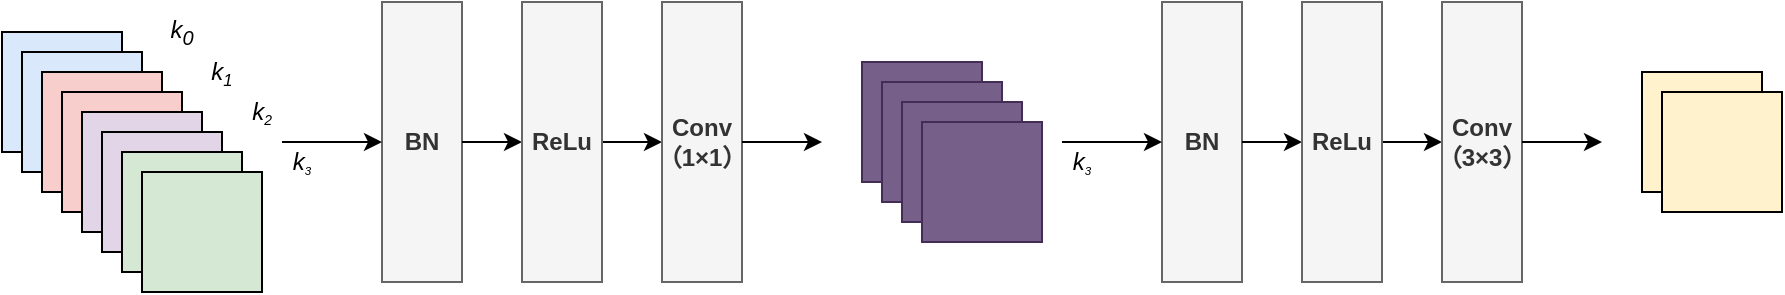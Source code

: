 <mxfile version="13.10.1" type="github">
  <diagram id="63qUNgIA62NwRSJGuI6L" name="Page-1">
    <mxGraphModel dx="1140" dy="589" grid="1" gridSize="10" guides="1" tooltips="1" connect="1" arrows="1" fold="1" page="1" pageScale="1" pageWidth="827" pageHeight="1169" math="0" shadow="0">
      <root>
        <mxCell id="0" />
        <mxCell id="1" parent="0" />
        <mxCell id="6TNAEATum9ja1YaCvKnJ-79" value="" style="rounded=0;whiteSpace=wrap;html=1;fillColor=#dae8fc;" vertex="1" parent="1">
          <mxGeometry x="100" y="275" width="60" height="60" as="geometry" />
        </mxCell>
        <mxCell id="6TNAEATum9ja1YaCvKnJ-80" value="" style="rounded=0;whiteSpace=wrap;html=1;fillColor=#dae8fc;" vertex="1" parent="1">
          <mxGeometry x="110" y="285" width="60" height="60" as="geometry" />
        </mxCell>
        <mxCell id="6TNAEATum9ja1YaCvKnJ-81" value="" style="rounded=0;whiteSpace=wrap;html=1;fillColor=#f8cecc;" vertex="1" parent="1">
          <mxGeometry x="120" y="295" width="60" height="60" as="geometry" />
        </mxCell>
        <mxCell id="6TNAEATum9ja1YaCvKnJ-82" value="" style="rounded=0;whiteSpace=wrap;html=1;fillColor=#f8cecc;" vertex="1" parent="1">
          <mxGeometry x="130" y="305" width="60" height="60" as="geometry" />
        </mxCell>
        <mxCell id="6TNAEATum9ja1YaCvKnJ-83" value="" style="rounded=0;whiteSpace=wrap;html=1;fillColor=#e1d5e7;" vertex="1" parent="1">
          <mxGeometry x="140" y="315" width="60" height="60" as="geometry" />
        </mxCell>
        <mxCell id="6TNAEATum9ja1YaCvKnJ-84" value="" style="rounded=0;whiteSpace=wrap;html=1;fillColor=#e1d5e7;" vertex="1" parent="1">
          <mxGeometry x="150" y="325" width="60" height="60" as="geometry" />
        </mxCell>
        <mxCell id="6TNAEATum9ja1YaCvKnJ-85" value="" style="rounded=0;whiteSpace=wrap;html=1;fillColor=#d5e8d4;" vertex="1" parent="1">
          <mxGeometry x="160" y="335" width="60" height="60" as="geometry" />
        </mxCell>
        <mxCell id="6TNAEATum9ja1YaCvKnJ-86" value="" style="rounded=0;whiteSpace=wrap;html=1;fillColor=#d5e8d4;" vertex="1" parent="1">
          <mxGeometry x="170" y="345" width="60" height="60" as="geometry" />
        </mxCell>
        <mxCell id="6TNAEATum9ja1YaCvKnJ-87" value="&lt;b&gt;BN&lt;/b&gt;" style="rounded=0;whiteSpace=wrap;html=1;arcSize=8;fillColor=#f5f5f5;strokeColor=#666666;fontColor=#333333;" vertex="1" parent="1">
          <mxGeometry x="290" y="260" width="40" height="140" as="geometry" />
        </mxCell>
        <mxCell id="6TNAEATum9ja1YaCvKnJ-88" value="" style="endArrow=classic;html=1;strokeWidth=1;" edge="1" parent="1">
          <mxGeometry width="50" height="50" relative="1" as="geometry">
            <mxPoint x="240" y="330" as="sourcePoint" />
            <mxPoint x="290" y="330" as="targetPoint" />
          </mxGeometry>
        </mxCell>
        <mxCell id="6TNAEATum9ja1YaCvKnJ-89" value="" style="endArrow=classic;html=1;strokeWidth=1;exitX=1;exitY=0.5;exitDx=0;exitDy=0;entryX=0;entryY=0.5;entryDx=0;entryDy=0;" edge="1" parent="1" source="6TNAEATum9ja1YaCvKnJ-87" target="6TNAEATum9ja1YaCvKnJ-91">
          <mxGeometry width="50" height="50" relative="1" as="geometry">
            <mxPoint x="340" y="329" as="sourcePoint" />
            <mxPoint x="380" y="329" as="targetPoint" />
          </mxGeometry>
        </mxCell>
        <mxCell id="6TNAEATum9ja1YaCvKnJ-90" value="" style="endArrow=classic;html=1;strokeWidth=1;entryX=0;entryY=0.5;entryDx=0;entryDy=0;exitX=1;exitY=0.5;exitDx=0;exitDy=0;" edge="1" parent="1" source="6TNAEATum9ja1YaCvKnJ-91" target="6TNAEATum9ja1YaCvKnJ-92">
          <mxGeometry width="50" height="50" relative="1" as="geometry">
            <mxPoint x="440" y="330" as="sourcePoint" />
            <mxPoint x="510" y="330" as="targetPoint" />
          </mxGeometry>
        </mxCell>
        <mxCell id="6TNAEATum9ja1YaCvKnJ-91" value="&lt;b&gt;ReLu&lt;/b&gt;" style="rounded=0;whiteSpace=wrap;html=1;arcSize=8;fillColor=#f5f5f5;strokeColor=#666666;fontColor=#333333;" vertex="1" parent="1">
          <mxGeometry x="360" y="260" width="40" height="140" as="geometry" />
        </mxCell>
        <mxCell id="6TNAEATum9ja1YaCvKnJ-92" value="&lt;b&gt;Conv&lt;br&gt;（1×1）&lt;br&gt;&lt;/b&gt;" style="rounded=0;whiteSpace=wrap;html=1;arcSize=8;fillColor=#f5f5f5;strokeColor=#666666;fontColor=#333333;" vertex="1" parent="1">
          <mxGeometry x="430" y="260" width="40" height="140" as="geometry" />
        </mxCell>
        <mxCell id="6TNAEATum9ja1YaCvKnJ-101" value="" style="endArrow=classic;html=1;strokeColor=#000000;strokeWidth=1;exitX=1;exitY=0.5;exitDx=0;exitDy=0;" edge="1" parent="1" source="6TNAEATum9ja1YaCvKnJ-92">
          <mxGeometry width="50" height="50" relative="1" as="geometry">
            <mxPoint x="420" y="380" as="sourcePoint" />
            <mxPoint x="510" y="330" as="targetPoint" />
          </mxGeometry>
        </mxCell>
        <mxCell id="6TNAEATum9ja1YaCvKnJ-104" value="&lt;i&gt;k&lt;sub&gt;0&lt;/sub&gt;&lt;/i&gt;" style="text;html=1;strokeColor=none;fillColor=none;align=center;verticalAlign=middle;whiteSpace=wrap;rounded=0;" vertex="1" parent="1">
          <mxGeometry x="170" y="265" width="40" height="20" as="geometry" />
        </mxCell>
        <mxCell id="6TNAEATum9ja1YaCvKnJ-105" value="&lt;i&gt;k&lt;span style=&quot;font-size: 10px&quot;&gt;&lt;sub&gt;1&lt;/sub&gt;&lt;/span&gt;&lt;/i&gt;" style="text;html=1;strokeColor=none;fillColor=none;align=center;verticalAlign=middle;whiteSpace=wrap;rounded=0;" vertex="1" parent="1">
          <mxGeometry x="190" y="285" width="40" height="20" as="geometry" />
        </mxCell>
        <mxCell id="6TNAEATum9ja1YaCvKnJ-106" value="&lt;i&gt;k&lt;span style=&quot;font-size: 8.333px&quot;&gt;&lt;sub&gt;2&lt;/sub&gt;&lt;/span&gt;&lt;/i&gt;" style="text;html=1;strokeColor=none;fillColor=none;align=center;verticalAlign=middle;whiteSpace=wrap;rounded=0;" vertex="1" parent="1">
          <mxGeometry x="210" y="305" width="40" height="20" as="geometry" />
        </mxCell>
        <mxCell id="6TNAEATum9ja1YaCvKnJ-107" value="&lt;i&gt;k&lt;span style=&quot;font-size: 6.944px&quot;&gt;&lt;sub&gt;3&lt;/sub&gt;&lt;/span&gt;&lt;/i&gt;" style="text;html=1;strokeColor=none;fillColor=none;align=center;verticalAlign=middle;whiteSpace=wrap;rounded=0;" vertex="1" parent="1">
          <mxGeometry x="230" y="330" width="40" height="20" as="geometry" />
        </mxCell>
        <mxCell id="6TNAEATum9ja1YaCvKnJ-115" value="" style="rounded=0;whiteSpace=wrap;html=1;fillColor=#76608a;strokeColor=#432D57;fontColor=#ffffff;" vertex="1" parent="1">
          <mxGeometry x="530" y="290" width="60" height="60" as="geometry" />
        </mxCell>
        <mxCell id="6TNAEATum9ja1YaCvKnJ-116" value="" style="rounded=0;whiteSpace=wrap;html=1;fillColor=#76608a;strokeColor=#432D57;fontColor=#ffffff;" vertex="1" parent="1">
          <mxGeometry x="540" y="300" width="60" height="60" as="geometry" />
        </mxCell>
        <mxCell id="6TNAEATum9ja1YaCvKnJ-117" value="" style="rounded=0;whiteSpace=wrap;html=1;fillColor=#76608a;strokeColor=#432D57;fontColor=#ffffff;" vertex="1" parent="1">
          <mxGeometry x="550" y="310" width="60" height="60" as="geometry" />
        </mxCell>
        <mxCell id="6TNAEATum9ja1YaCvKnJ-118" value="" style="rounded=0;whiteSpace=wrap;html=1;fillColor=#76608a;strokeColor=#432D57;fontColor=#ffffff;" vertex="1" parent="1">
          <mxGeometry x="560" y="320" width="60" height="60" as="geometry" />
        </mxCell>
        <mxCell id="6TNAEATum9ja1YaCvKnJ-119" value="&lt;b&gt;BN&lt;/b&gt;" style="rounded=0;whiteSpace=wrap;html=1;arcSize=8;fillColor=#f5f5f5;strokeColor=#666666;fontColor=#333333;" vertex="1" parent="1">
          <mxGeometry x="680" y="260" width="40" height="140" as="geometry" />
        </mxCell>
        <mxCell id="6TNAEATum9ja1YaCvKnJ-120" value="" style="endArrow=classic;html=1;strokeWidth=1;" edge="1" parent="1">
          <mxGeometry width="50" height="50" relative="1" as="geometry">
            <mxPoint x="630" y="330" as="sourcePoint" />
            <mxPoint x="680" y="330" as="targetPoint" />
          </mxGeometry>
        </mxCell>
        <mxCell id="6TNAEATum9ja1YaCvKnJ-121" value="" style="endArrow=classic;html=1;strokeWidth=1;exitX=1;exitY=0.5;exitDx=0;exitDy=0;entryX=0;entryY=0.5;entryDx=0;entryDy=0;" edge="1" parent="1" source="6TNAEATum9ja1YaCvKnJ-119" target="6TNAEATum9ja1YaCvKnJ-123">
          <mxGeometry width="50" height="50" relative="1" as="geometry">
            <mxPoint x="730" y="329" as="sourcePoint" />
            <mxPoint x="770" y="329" as="targetPoint" />
          </mxGeometry>
        </mxCell>
        <mxCell id="6TNAEATum9ja1YaCvKnJ-122" value="" style="endArrow=classic;html=1;strokeWidth=1;entryX=0;entryY=0.5;entryDx=0;entryDy=0;exitX=1;exitY=0.5;exitDx=0;exitDy=0;" edge="1" parent="1" source="6TNAEATum9ja1YaCvKnJ-123" target="6TNAEATum9ja1YaCvKnJ-124">
          <mxGeometry width="50" height="50" relative="1" as="geometry">
            <mxPoint x="830" y="330" as="sourcePoint" />
            <mxPoint x="900" y="330" as="targetPoint" />
          </mxGeometry>
        </mxCell>
        <mxCell id="6TNAEATum9ja1YaCvKnJ-123" value="&lt;b&gt;ReLu&lt;/b&gt;" style="rounded=0;whiteSpace=wrap;html=1;arcSize=8;fillColor=#f5f5f5;strokeColor=#666666;fontColor=#333333;" vertex="1" parent="1">
          <mxGeometry x="750" y="260" width="40" height="140" as="geometry" />
        </mxCell>
        <mxCell id="6TNAEATum9ja1YaCvKnJ-124" value="&lt;b&gt;Conv&lt;br&gt;（3×3）&lt;br&gt;&lt;/b&gt;" style="rounded=0;whiteSpace=wrap;html=1;arcSize=8;fillColor=#f5f5f5;strokeColor=#666666;fontColor=#333333;" vertex="1" parent="1">
          <mxGeometry x="820" y="260" width="40" height="140" as="geometry" />
        </mxCell>
        <mxCell id="6TNAEATum9ja1YaCvKnJ-125" value="" style="endArrow=classic;html=1;strokeColor=#000000;strokeWidth=1;exitX=1;exitY=0.5;exitDx=0;exitDy=0;" edge="1" parent="1" source="6TNAEATum9ja1YaCvKnJ-124">
          <mxGeometry width="50" height="50" relative="1" as="geometry">
            <mxPoint x="810" y="380" as="sourcePoint" />
            <mxPoint x="900" y="330" as="targetPoint" />
          </mxGeometry>
        </mxCell>
        <mxCell id="6TNAEATum9ja1YaCvKnJ-126" value="&lt;i&gt;k&lt;span style=&quot;font-size: 6.944px&quot;&gt;&lt;sub&gt;3&lt;/sub&gt;&lt;/span&gt;&lt;/i&gt;" style="text;html=1;strokeColor=none;fillColor=none;align=center;verticalAlign=middle;whiteSpace=wrap;rounded=0;" vertex="1" parent="1">
          <mxGeometry x="620" y="330" width="40" height="20" as="geometry" />
        </mxCell>
        <mxCell id="6TNAEATum9ja1YaCvKnJ-127" value="" style="rounded=0;whiteSpace=wrap;html=1;fillColor=#fff2cc;" vertex="1" parent="1">
          <mxGeometry x="920" y="295" width="60" height="60" as="geometry" />
        </mxCell>
        <mxCell id="6TNAEATum9ja1YaCvKnJ-128" value="" style="rounded=0;whiteSpace=wrap;html=1;fillColor=#fff2cc;" vertex="1" parent="1">
          <mxGeometry x="930" y="305" width="60" height="60" as="geometry" />
        </mxCell>
      </root>
    </mxGraphModel>
  </diagram>
</mxfile>
